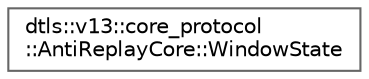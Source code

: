 digraph "Graphical Class Hierarchy"
{
 // LATEX_PDF_SIZE
  bgcolor="transparent";
  edge [fontname=Helvetica,fontsize=10,labelfontname=Helvetica,labelfontsize=10];
  node [fontname=Helvetica,fontsize=10,shape=box,height=0.2,width=0.4];
  rankdir="LR";
  Node0 [id="Node000000",label="dtls::v13::core_protocol\l::AntiReplayCore::WindowState",height=0.2,width=0.4,color="grey40", fillcolor="white", style="filled",URL="$structdtls_1_1v13_1_1core__protocol_1_1AntiReplayCore_1_1WindowState.html",tooltip=" "];
}
